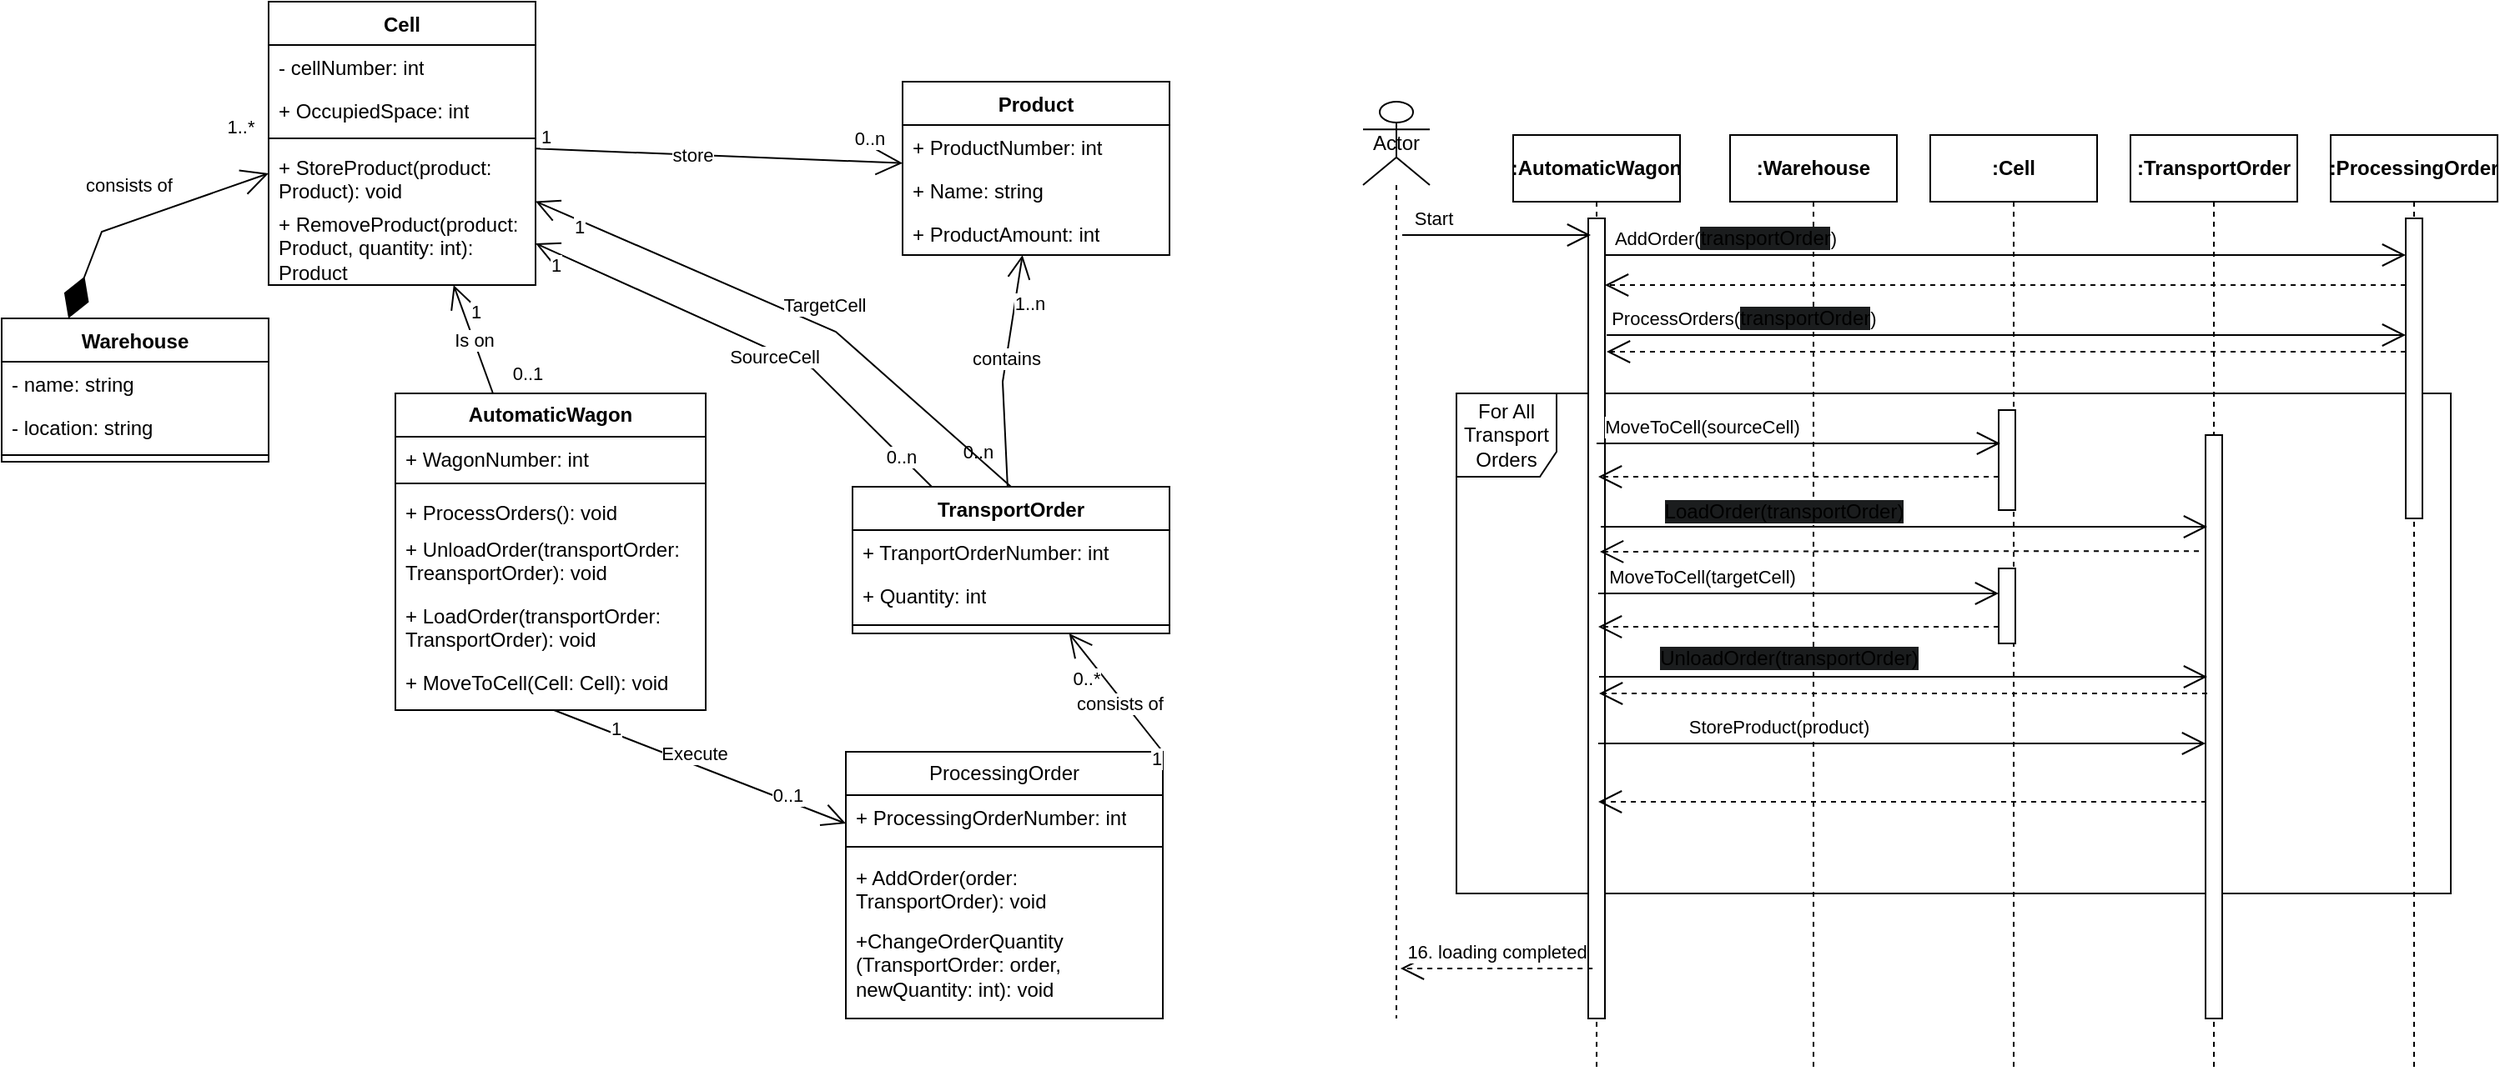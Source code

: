 <mxfile version="24.7.5">
  <diagram id="C5RBs43oDa-KdzZeNtuy" name="Page-1">
    <mxGraphModel dx="1459" dy="1235" grid="1" gridSize="10" guides="1" tooltips="1" connect="1" arrows="1" fold="1" page="1" pageScale="1" pageWidth="827" pageHeight="1169" math="0" shadow="0">
      <root>
        <mxCell id="WIyWlLk6GJQsqaUBKTNV-0" />
        <mxCell id="WIyWlLk6GJQsqaUBKTNV-1" parent="WIyWlLk6GJQsqaUBKTNV-0" />
        <mxCell id="l0bkgJuItSsvN-obVmJq-4" value="Warehouse" style="swimlane;fontStyle=1;align=center;verticalAlign=top;childLayout=stackLayout;horizontal=1;startSize=26;horizontalStack=0;resizeParent=1;resizeParentMax=0;resizeLast=0;collapsible=1;marginBottom=0;whiteSpace=wrap;html=1;" parent="WIyWlLk6GJQsqaUBKTNV-1" vertex="1">
          <mxGeometry x="64" y="230" width="160" height="86" as="geometry" />
        </mxCell>
        <mxCell id="l0bkgJuItSsvN-obVmJq-5" value="- name: string" style="text;strokeColor=none;fillColor=none;align=left;verticalAlign=top;spacingLeft=4;spacingRight=4;overflow=hidden;rotatable=0;points=[[0,0.5],[1,0.5]];portConstraint=eastwest;whiteSpace=wrap;html=1;" parent="l0bkgJuItSsvN-obVmJq-4" vertex="1">
          <mxGeometry y="26" width="160" height="26" as="geometry" />
        </mxCell>
        <mxCell id="l0bkgJuItSsvN-obVmJq-40" value="- location: string" style="text;strokeColor=none;fillColor=none;align=left;verticalAlign=top;spacingLeft=4;spacingRight=4;overflow=hidden;rotatable=0;points=[[0,0.5],[1,0.5]];portConstraint=eastwest;whiteSpace=wrap;html=1;" parent="l0bkgJuItSsvN-obVmJq-4" vertex="1">
          <mxGeometry y="52" width="160" height="26" as="geometry" />
        </mxCell>
        <mxCell id="l0bkgJuItSsvN-obVmJq-6" value="" style="line;strokeWidth=1;fillColor=none;align=left;verticalAlign=middle;spacingTop=-1;spacingLeft=3;spacingRight=3;rotatable=0;labelPosition=right;points=[];portConstraint=eastwest;strokeColor=inherit;" parent="l0bkgJuItSsvN-obVmJq-4" vertex="1">
          <mxGeometry y="78" width="160" height="8" as="geometry" />
        </mxCell>
        <mxCell id="l0bkgJuItSsvN-obVmJq-8" value="Product" style="swimlane;fontStyle=1;align=center;verticalAlign=top;childLayout=stackLayout;horizontal=1;startSize=26;horizontalStack=0;resizeParent=1;resizeParentMax=0;resizeLast=0;collapsible=1;marginBottom=0;whiteSpace=wrap;html=1;" parent="WIyWlLk6GJQsqaUBKTNV-1" vertex="1">
          <mxGeometry x="604" y="88" width="160" height="104" as="geometry" />
        </mxCell>
        <mxCell id="l0bkgJuItSsvN-obVmJq-9" value="+ ProductNumber: int" style="text;strokeColor=none;fillColor=none;align=left;verticalAlign=top;spacingLeft=4;spacingRight=4;overflow=hidden;rotatable=0;points=[[0,0.5],[1,0.5]];portConstraint=eastwest;whiteSpace=wrap;html=1;" parent="l0bkgJuItSsvN-obVmJq-8" vertex="1">
          <mxGeometry y="26" width="160" height="26" as="geometry" />
        </mxCell>
        <mxCell id="l0bkgJuItSsvN-obVmJq-45" value="+ Name: string" style="text;strokeColor=none;fillColor=none;align=left;verticalAlign=top;spacingLeft=4;spacingRight=4;overflow=hidden;rotatable=0;points=[[0,0.5],[1,0.5]];portConstraint=eastwest;whiteSpace=wrap;html=1;" parent="l0bkgJuItSsvN-obVmJq-8" vertex="1">
          <mxGeometry y="52" width="160" height="26" as="geometry" />
        </mxCell>
        <mxCell id="l0bkgJuItSsvN-obVmJq-46" value="+ ProductAmount: int" style="text;strokeColor=none;fillColor=none;align=left;verticalAlign=top;spacingLeft=4;spacingRight=4;overflow=hidden;rotatable=0;points=[[0,0.5],[1,0.5]];portConstraint=eastwest;whiteSpace=wrap;html=1;" parent="l0bkgJuItSsvN-obVmJq-8" vertex="1">
          <mxGeometry y="78" width="160" height="26" as="geometry" />
        </mxCell>
        <mxCell id="l0bkgJuItSsvN-obVmJq-12" value="&lt;b&gt;AutomaticWagon&lt;/b&gt;" style="swimlane;fontStyle=0;childLayout=stackLayout;horizontal=1;startSize=26;fillColor=none;horizontalStack=0;resizeParent=1;resizeParentMax=0;resizeLast=0;collapsible=1;marginBottom=0;whiteSpace=wrap;html=1;" parent="WIyWlLk6GJQsqaUBKTNV-1" vertex="1">
          <mxGeometry x="300" y="275" width="186" height="190" as="geometry" />
        </mxCell>
        <mxCell id="l0bkgJuItSsvN-obVmJq-13" value="+ WagonNumber: int" style="text;strokeColor=none;fillColor=none;align=left;verticalAlign=top;spacingLeft=4;spacingRight=4;overflow=hidden;rotatable=0;points=[[0,0.5],[1,0.5]];portConstraint=eastwest;whiteSpace=wrap;html=1;" parent="l0bkgJuItSsvN-obVmJq-12" vertex="1">
          <mxGeometry y="26" width="186" height="24" as="geometry" />
        </mxCell>
        <mxCell id="l0bkgJuItSsvN-obVmJq-43" value="" style="line;strokeWidth=1;fillColor=none;align=left;verticalAlign=middle;spacingTop=-1;spacingLeft=3;spacingRight=3;rotatable=0;labelPosition=right;points=[];portConstraint=eastwest;strokeColor=inherit;" parent="l0bkgJuItSsvN-obVmJq-12" vertex="1">
          <mxGeometry y="50" width="186" height="8" as="geometry" />
        </mxCell>
        <mxCell id="l0bkgJuItSsvN-obVmJq-44" value="+ ProcessOrders(): void" style="text;strokeColor=none;fillColor=none;align=left;verticalAlign=top;spacingLeft=4;spacingRight=4;overflow=hidden;rotatable=0;points=[[0,0.5],[1,0.5]];portConstraint=eastwest;whiteSpace=wrap;html=1;" parent="l0bkgJuItSsvN-obVmJq-12" vertex="1">
          <mxGeometry y="58" width="186" height="22" as="geometry" />
        </mxCell>
        <mxCell id="G9Mh11JKiJDhLzEOdRdI-10" value="+ UnloadOrder(transportOrder:&amp;nbsp; TreansportOrder): void" style="text;strokeColor=none;fillColor=none;align=left;verticalAlign=top;spacingLeft=4;spacingRight=4;overflow=hidden;rotatable=0;points=[[0,0.5],[1,0.5]];portConstraint=eastwest;whiteSpace=wrap;html=1;" parent="l0bkgJuItSsvN-obVmJq-12" vertex="1">
          <mxGeometry y="80" width="186" height="40" as="geometry" />
        </mxCell>
        <mxCell id="JgdkJnu1-L6zXaN40aUp-0" value="+ LoadOrder(transportOrder: TransportOrder): void" style="text;strokeColor=none;fillColor=none;align=left;verticalAlign=top;spacingLeft=4;spacingRight=4;overflow=hidden;rotatable=0;points=[[0,0.5],[1,0.5]];portConstraint=eastwest;whiteSpace=wrap;html=1;" parent="l0bkgJuItSsvN-obVmJq-12" vertex="1">
          <mxGeometry y="120" width="186" height="40" as="geometry" />
        </mxCell>
        <mxCell id="JqkSWuU3WNlZwDRj2-x3-0" value="+ MoveToCell(Cell: Cell): void" style="text;strokeColor=none;fillColor=none;align=left;verticalAlign=top;spacingLeft=4;spacingRight=4;overflow=hidden;rotatable=0;points=[[0,0.5],[1,0.5]];portConstraint=eastwest;whiteSpace=wrap;html=1;" parent="l0bkgJuItSsvN-obVmJq-12" vertex="1">
          <mxGeometry y="160" width="186" height="30" as="geometry" />
        </mxCell>
        <mxCell id="l0bkgJuItSsvN-obVmJq-17" value="For All Transport Orders" style="shape=umlFrame;whiteSpace=wrap;html=1;pointerEvents=0;width=60;height=50;" parent="WIyWlLk6GJQsqaUBKTNV-1" vertex="1">
          <mxGeometry x="936" y="275" width="596" height="300" as="geometry" />
        </mxCell>
        <mxCell id="l0bkgJuItSsvN-obVmJq-20" value="&lt;span style=&quot;font-weight: 700;&quot;&gt;:TransportOrder&lt;/span&gt;" style="shape=umlLifeline;perimeter=lifelinePerimeter;whiteSpace=wrap;html=1;container=1;dropTarget=0;collapsible=0;recursiveResize=0;outlineConnect=0;portConstraint=eastwest;newEdgeStyle={&quot;curved&quot;:0,&quot;rounded&quot;:0};" parent="WIyWlLk6GJQsqaUBKTNV-1" vertex="1">
          <mxGeometry x="1340" y="120" width="100" height="560" as="geometry" />
        </mxCell>
        <mxCell id="dlioZaG6fR1Z9XJ0UVmh-18" value="" style="html=1;points=[[0,0,0,0,5],[0,1,0,0,-5],[1,0,0,0,5],[1,1,0,0,-5]];perimeter=orthogonalPerimeter;outlineConnect=0;targetShapes=umlLifeline;portConstraint=eastwest;newEdgeStyle={&quot;curved&quot;:0,&quot;rounded&quot;:0};" vertex="1" parent="l0bkgJuItSsvN-obVmJq-20">
          <mxGeometry x="45" y="180" width="10" height="350" as="geometry" />
        </mxCell>
        <mxCell id="l0bkgJuItSsvN-obVmJq-21" value="&lt;b&gt;:AutomaticWagon&lt;/b&gt;" style="shape=umlLifeline;perimeter=lifelinePerimeter;whiteSpace=wrap;html=1;container=1;dropTarget=0;collapsible=0;recursiveResize=0;outlineConnect=0;portConstraint=eastwest;newEdgeStyle={&quot;curved&quot;:0,&quot;rounded&quot;:0};" parent="WIyWlLk6GJQsqaUBKTNV-1" vertex="1">
          <mxGeometry x="970" y="120" width="100" height="560" as="geometry" />
        </mxCell>
        <mxCell id="_eay62i7xfqFpYBntlEC-1" value="" style="html=1;points=[[0,0,0,0,5],[0,1,0,0,-5],[1,0,0,0,5],[1,1,0,0,-5]];perimeter=orthogonalPerimeter;outlineConnect=0;targetShapes=umlLifeline;portConstraint=eastwest;newEdgeStyle={&quot;curved&quot;:0,&quot;rounded&quot;:0};" parent="l0bkgJuItSsvN-obVmJq-21" vertex="1">
          <mxGeometry x="45" y="50" width="10" height="480" as="geometry" />
        </mxCell>
        <mxCell id="l0bkgJuItSsvN-obVmJq-23" value="&lt;b&gt;:Cell&lt;/b&gt;" style="shape=umlLifeline;perimeter=lifelinePerimeter;whiteSpace=wrap;html=1;container=1;dropTarget=0;collapsible=0;recursiveResize=0;outlineConnect=0;portConstraint=eastwest;newEdgeStyle={&quot;curved&quot;:0,&quot;rounded&quot;:0};" parent="WIyWlLk6GJQsqaUBKTNV-1" vertex="1">
          <mxGeometry x="1220" y="120" width="100" height="560" as="geometry" />
        </mxCell>
        <mxCell id="_eay62i7xfqFpYBntlEC-26" value="" style="html=1;points=[[0,0,0,0,5],[0,1,0,0,-5],[1,0,0,0,5],[1,1,0,0,-5]];perimeter=orthogonalPerimeter;outlineConnect=0;targetShapes=umlLifeline;portConstraint=eastwest;newEdgeStyle={&quot;curved&quot;:0,&quot;rounded&quot;:0};" parent="l0bkgJuItSsvN-obVmJq-23" vertex="1">
          <mxGeometry x="41" y="165" width="10" height="60" as="geometry" />
        </mxCell>
        <mxCell id="dlioZaG6fR1Z9XJ0UVmh-19" value="" style="html=1;points=[[0,0,0,0,5],[0,1,0,0,-5],[1,0,0,0,5],[1,1,0,0,-5]];perimeter=orthogonalPerimeter;outlineConnect=0;targetShapes=umlLifeline;portConstraint=eastwest;newEdgeStyle={&quot;curved&quot;:0,&quot;rounded&quot;:0};" vertex="1" parent="l0bkgJuItSsvN-obVmJq-23">
          <mxGeometry x="41" y="260" width="10" height="45" as="geometry" />
        </mxCell>
        <mxCell id="l0bkgJuItSsvN-obVmJq-24" value="TransportOrder" style="swimlane;fontStyle=1;align=center;verticalAlign=top;childLayout=stackLayout;horizontal=1;startSize=26;horizontalStack=0;resizeParent=1;resizeParentMax=0;resizeLast=0;collapsible=1;marginBottom=0;whiteSpace=wrap;html=1;" parent="WIyWlLk6GJQsqaUBKTNV-1" vertex="1">
          <mxGeometry x="574" y="331" width="190" height="88" as="geometry" />
        </mxCell>
        <mxCell id="l0bkgJuItSsvN-obVmJq-25" value="+ TranportOrderNumber: int" style="text;strokeColor=none;fillColor=none;align=left;verticalAlign=top;spacingLeft=4;spacingRight=4;overflow=hidden;rotatable=0;points=[[0,0.5],[1,0.5]];portConstraint=eastwest;whiteSpace=wrap;html=1;" parent="l0bkgJuItSsvN-obVmJq-24" vertex="1">
          <mxGeometry y="26" width="190" height="26" as="geometry" />
        </mxCell>
        <mxCell id="l0bkgJuItSsvN-obVmJq-49" value="+ Quantity: int" style="text;strokeColor=none;fillColor=none;align=left;verticalAlign=top;spacingLeft=4;spacingRight=4;overflow=hidden;rotatable=0;points=[[0,0.5],[1,0.5]];portConstraint=eastwest;whiteSpace=wrap;html=1;" parent="l0bkgJuItSsvN-obVmJq-24" vertex="1">
          <mxGeometry y="52" width="190" height="26" as="geometry" />
        </mxCell>
        <mxCell id="uTPsAD51TObqUirzpCga-0" value="" style="line;strokeWidth=1;fillColor=none;align=left;verticalAlign=middle;spacingTop=-1;spacingLeft=3;spacingRight=3;rotatable=0;labelPosition=right;points=[];portConstraint=eastwest;strokeColor=inherit;" parent="l0bkgJuItSsvN-obVmJq-24" vertex="1">
          <mxGeometry y="78" width="190" height="10" as="geometry" />
        </mxCell>
        <mxCell id="l0bkgJuItSsvN-obVmJq-28" value="Cell" style="swimlane;fontStyle=1;align=center;verticalAlign=top;childLayout=stackLayout;horizontal=1;startSize=26;horizontalStack=0;resizeParent=1;resizeParentMax=0;resizeLast=0;collapsible=1;marginBottom=0;whiteSpace=wrap;html=1;" parent="WIyWlLk6GJQsqaUBKTNV-1" vertex="1">
          <mxGeometry x="224" y="40" width="160" height="170" as="geometry" />
        </mxCell>
        <mxCell id="l0bkgJuItSsvN-obVmJq-29" value="- cellNumber: int" style="text;strokeColor=none;fillColor=none;align=left;verticalAlign=top;spacingLeft=4;spacingRight=4;overflow=hidden;rotatable=0;points=[[0,0.5],[1,0.5]];portConstraint=eastwest;whiteSpace=wrap;html=1;" parent="l0bkgJuItSsvN-obVmJq-28" vertex="1">
          <mxGeometry y="26" width="160" height="26" as="geometry" />
        </mxCell>
        <mxCell id="l0bkgJuItSsvN-obVmJq-53" value="+ OccupiedSpace: int" style="text;strokeColor=none;fillColor=none;align=left;verticalAlign=top;spacingLeft=4;spacingRight=4;overflow=hidden;rotatable=0;points=[[0,0.5],[1,0.5]];portConstraint=eastwest;whiteSpace=wrap;html=1;" parent="l0bkgJuItSsvN-obVmJq-28" vertex="1">
          <mxGeometry y="52" width="160" height="26" as="geometry" />
        </mxCell>
        <mxCell id="l0bkgJuItSsvN-obVmJq-30" value="" style="line;strokeWidth=1;fillColor=none;align=left;verticalAlign=middle;spacingTop=-1;spacingLeft=3;spacingRight=3;rotatable=0;labelPosition=right;points=[];portConstraint=eastwest;strokeColor=inherit;" parent="l0bkgJuItSsvN-obVmJq-28" vertex="1">
          <mxGeometry y="78" width="160" height="8" as="geometry" />
        </mxCell>
        <mxCell id="l0bkgJuItSsvN-obVmJq-41" value="+ StoreProduct(product: Product): void" style="text;strokeColor=none;fillColor=none;align=left;verticalAlign=top;spacingLeft=4;spacingRight=4;overflow=hidden;rotatable=0;points=[[0,0.5],[1,0.5]];portConstraint=eastwest;whiteSpace=wrap;html=1;" parent="l0bkgJuItSsvN-obVmJq-28" vertex="1">
          <mxGeometry y="86" width="160" height="34" as="geometry" />
        </mxCell>
        <mxCell id="PUuQY5kZzYGH_yBlLmXl-20" value="+ RemoveProduct(product: Product, quantity: int): Product" style="text;strokeColor=none;fillColor=none;align=left;verticalAlign=top;spacingLeft=4;spacingRight=4;overflow=hidden;rotatable=0;points=[[0,0.5],[1,0.5]];portConstraint=eastwest;whiteSpace=wrap;html=1;" parent="l0bkgJuItSsvN-obVmJq-28" vertex="1">
          <mxGeometry y="120" width="160" height="50" as="geometry" />
        </mxCell>
        <mxCell id="l0bkgJuItSsvN-obVmJq-32" value="" style="endArrow=diamondThin;endFill=1;endSize=24;html=1;rounded=0;startArrow=open;startFill=0;startSize=14;exitX=0;exitY=0.5;exitDx=0;exitDy=0;entryX=0.25;entryY=0;entryDx=0;entryDy=0;" parent="WIyWlLk6GJQsqaUBKTNV-1" source="l0bkgJuItSsvN-obVmJq-41" target="l0bkgJuItSsvN-obVmJq-4" edge="1">
          <mxGeometry width="160" relative="1" as="geometry">
            <mxPoint x="175.0" y="163.206" as="sourcePoint" />
            <mxPoint x="124" y="338" as="targetPoint" />
            <Array as="points">
              <mxPoint x="124" y="178" />
            </Array>
          </mxGeometry>
        </mxCell>
        <mxCell id="T_0owWQvcmnTcTzwhE1--0" value="1..*" style="edgeLabel;html=1;align=center;verticalAlign=middle;resizable=0;points=[];" parent="l0bkgJuItSsvN-obVmJq-32" vertex="1" connectable="0">
          <mxGeometry x="0.711" y="1" relative="1" as="geometry">
            <mxPoint x="94" y="-94" as="offset" />
          </mxGeometry>
        </mxCell>
        <mxCell id="PUuQY5kZzYGH_yBlLmXl-0" value="consists of" style="edgeLabel;html=1;align=center;verticalAlign=middle;resizable=0;points=[];" parent="l0bkgJuItSsvN-obVmJq-32" vertex="1" connectable="0">
          <mxGeometry x="0.435" y="4" relative="1" as="geometry">
            <mxPoint x="16" y="-39" as="offset" />
          </mxGeometry>
        </mxCell>
        <mxCell id="l0bkgJuItSsvN-obVmJq-35" value="Is on" style="endArrow=open;endSize=12;html=1;rounded=0;" parent="WIyWlLk6GJQsqaUBKTNV-1" source="l0bkgJuItSsvN-obVmJq-12" target="l0bkgJuItSsvN-obVmJq-28" edge="1">
          <mxGeometry width="160" relative="1" as="geometry">
            <mxPoint x="354" y="268" as="sourcePoint" />
            <mxPoint x="514" y="268" as="targetPoint" />
          </mxGeometry>
        </mxCell>
        <mxCell id="PUuQY5kZzYGH_yBlLmXl-8" value="1" style="edgeLabel;html=1;align=center;verticalAlign=middle;resizable=0;points=[];" parent="l0bkgJuItSsvN-obVmJq-35" vertex="1" connectable="0">
          <mxGeometry x="0.491" y="-3" relative="1" as="geometry">
            <mxPoint x="4" as="offset" />
          </mxGeometry>
        </mxCell>
        <mxCell id="PUuQY5kZzYGH_yBlLmXl-9" value="0..1" style="edgeLabel;html=1;align=center;verticalAlign=middle;resizable=0;points=[];" parent="l0bkgJuItSsvN-obVmJq-35" vertex="1" connectable="0">
          <mxGeometry x="-0.662" y="-3" relative="1" as="geometry">
            <mxPoint x="21" as="offset" />
          </mxGeometry>
        </mxCell>
        <mxCell id="l0bkgJuItSsvN-obVmJq-38" value="" style="endArrow=none;endFill=0;endSize=24;html=1;rounded=0;startArrow=open;startFill=0;startSize=14;" parent="WIyWlLk6GJQsqaUBKTNV-1" source="l0bkgJuItSsvN-obVmJq-8" target="l0bkgJuItSsvN-obVmJq-28" edge="1">
          <mxGeometry width="160" relative="1" as="geometry">
            <mxPoint x="404" y="328" as="sourcePoint" />
            <mxPoint x="564" y="328" as="targetPoint" />
          </mxGeometry>
        </mxCell>
        <mxCell id="T_0owWQvcmnTcTzwhE1--1" value="0..n" style="edgeLabel;html=1;align=center;verticalAlign=middle;resizable=0;points=[];" parent="l0bkgJuItSsvN-obVmJq-38" vertex="1" connectable="0">
          <mxGeometry x="-0.202" relative="1" as="geometry">
            <mxPoint x="68" y="-12" as="offset" />
          </mxGeometry>
        </mxCell>
        <mxCell id="PUuQY5kZzYGH_yBlLmXl-1" value="store" style="edgeLabel;html=1;align=center;verticalAlign=middle;resizable=0;points=[];" parent="l0bkgJuItSsvN-obVmJq-38" vertex="1" connectable="0">
          <mxGeometry x="0.146" relative="1" as="geometry">
            <mxPoint as="offset" />
          </mxGeometry>
        </mxCell>
        <mxCell id="PUuQY5kZzYGH_yBlLmXl-7" value="1" style="edgeLabel;html=1;align=center;verticalAlign=middle;resizable=0;points=[];" parent="l0bkgJuItSsvN-obVmJq-38" vertex="1" connectable="0">
          <mxGeometry x="0.698" relative="1" as="geometry">
            <mxPoint x="-27" y="-9" as="offset" />
          </mxGeometry>
        </mxCell>
        <mxCell id="l0bkgJuItSsvN-obVmJq-60" value="" style="endArrow=open;endFill=1;endSize=12;html=1;rounded=0;" parent="WIyWlLk6GJQsqaUBKTNV-1" source="l0bkgJuItSsvN-obVmJq-24" target="l0bkgJuItSsvN-obVmJq-8" edge="1">
          <mxGeometry width="160" relative="1" as="geometry">
            <mxPoint x="484" y="638" as="sourcePoint" />
            <mxPoint x="644" y="638" as="targetPoint" />
            <Array as="points">
              <mxPoint x="664" y="268" />
            </Array>
          </mxGeometry>
        </mxCell>
        <mxCell id="uTPsAD51TObqUirzpCga-5" value="1..n" style="edgeLabel;html=1;align=center;verticalAlign=middle;resizable=0;points=[];" parent="l0bkgJuItSsvN-obVmJq-60" vertex="1" connectable="0">
          <mxGeometry x="0.227" y="-1" relative="1" as="geometry">
            <mxPoint x="11" y="-25" as="offset" />
          </mxGeometry>
        </mxCell>
        <mxCell id="PUuQY5kZzYGH_yBlLmXl-2" value="0..n" style="edgeLabel;html=1;align=center;verticalAlign=middle;resizable=0;points=[];" parent="l0bkgJuItSsvN-obVmJq-60" vertex="1" connectable="0">
          <mxGeometry x="-0.657" y="-1" relative="1" as="geometry">
            <mxPoint x="-18" y="3" as="offset" />
          </mxGeometry>
        </mxCell>
        <mxCell id="PUuQY5kZzYGH_yBlLmXl-3" value="contains" style="edgeLabel;html=1;align=center;verticalAlign=middle;resizable=0;points=[];" parent="l0bkgJuItSsvN-obVmJq-60" vertex="1" connectable="0">
          <mxGeometry x="0.11" relative="1" as="geometry">
            <mxPoint as="offset" />
          </mxGeometry>
        </mxCell>
        <mxCell id="l0bkgJuItSsvN-obVmJq-61" value="&lt;span style=&quot;font-weight: 700;&quot;&gt;:Warehouse&lt;/span&gt;" style="shape=umlLifeline;perimeter=lifelinePerimeter;whiteSpace=wrap;html=1;container=1;dropTarget=0;collapsible=0;recursiveResize=0;outlineConnect=0;portConstraint=eastwest;newEdgeStyle={&quot;curved&quot;:0,&quot;rounded&quot;:0};" parent="WIyWlLk6GJQsqaUBKTNV-1" vertex="1">
          <mxGeometry x="1100" y="120" width="100" height="560" as="geometry" />
        </mxCell>
        <mxCell id="_eay62i7xfqFpYBntlEC-4" value="Actor" style="shape=umlLifeline;perimeter=lifelinePerimeter;whiteSpace=wrap;html=1;container=1;dropTarget=0;collapsible=0;recursiveResize=0;outlineConnect=0;portConstraint=eastwest;newEdgeStyle={&quot;curved&quot;:0,&quot;rounded&quot;:0};participant=umlActor;size=50;" parent="WIyWlLk6GJQsqaUBKTNV-1" vertex="1">
          <mxGeometry x="880" y="100" width="40" height="550" as="geometry" />
        </mxCell>
        <mxCell id="_eay62i7xfqFpYBntlEC-7" value="" style="endArrow=open;endFill=1;endSize=12;html=1;rounded=0;" parent="WIyWlLk6GJQsqaUBKTNV-1" edge="1">
          <mxGeometry width="160" relative="1" as="geometry">
            <mxPoint x="903.497" y="180.0" as="sourcePoint" />
            <mxPoint x="1016.5" y="180.0" as="targetPoint" />
          </mxGeometry>
        </mxCell>
        <mxCell id="_eay62i7xfqFpYBntlEC-43" value="&lt;div style=&quot;text-align: left;&quot;&gt;Start&lt;/div&gt;" style="edgeLabel;html=1;align=center;verticalAlign=middle;resizable=0;points=[];" parent="_eay62i7xfqFpYBntlEC-7" vertex="1" connectable="0">
          <mxGeometry x="-0.14" y="1" relative="1" as="geometry">
            <mxPoint x="-30" y="-9" as="offset" />
          </mxGeometry>
        </mxCell>
        <mxCell id="_eay62i7xfqFpYBntlEC-8" value="" style="endArrow=open;endFill=1;endSize=12;html=1;rounded=0;" parent="WIyWlLk6GJQsqaUBKTNV-1" edge="1">
          <mxGeometry width="160" relative="1" as="geometry">
            <mxPoint x="1025" y="192.0" as="sourcePoint" />
            <mxPoint x="1505" y="192.0" as="targetPoint" />
          </mxGeometry>
        </mxCell>
        <mxCell id="_eay62i7xfqFpYBntlEC-17" value="&lt;font style=&quot;font-size: 11px;&quot;&gt;AddOrder(&lt;span style=&quot;font-size: 12px; text-align: left; text-wrap: wrap; background-color: rgb(27, 29, 30);&quot;&gt;transportOrder&lt;/span&gt;)&lt;/font&gt;" style="edgeLabel;html=1;align=center;verticalAlign=middle;resizable=0;points=[];" parent="_eay62i7xfqFpYBntlEC-8" vertex="1" connectable="0">
          <mxGeometry x="0.027" y="3" relative="1" as="geometry">
            <mxPoint x="-175" y="-7" as="offset" />
          </mxGeometry>
        </mxCell>
        <mxCell id="_eay62i7xfqFpYBntlEC-11" value="" style="endArrow=open;endFill=1;endSize=12;html=1;rounded=0;" parent="WIyWlLk6GJQsqaUBKTNV-1" edge="1">
          <mxGeometry width="160" relative="1" as="geometry">
            <mxPoint x="1021" y="485" as="sourcePoint" />
            <mxPoint x="1385" y="485.0" as="targetPoint" />
            <Array as="points">
              <mxPoint x="1121.75" y="485" />
            </Array>
          </mxGeometry>
        </mxCell>
        <mxCell id="_eay62i7xfqFpYBntlEC-27" value="StoreProduct(product)" style="edgeLabel;html=1;align=center;verticalAlign=middle;resizable=0;points=[];" parent="_eay62i7xfqFpYBntlEC-11" vertex="1" connectable="0">
          <mxGeometry x="-0.131" y="1" relative="1" as="geometry">
            <mxPoint x="-50" y="-9" as="offset" />
          </mxGeometry>
        </mxCell>
        <mxCell id="_eay62i7xfqFpYBntlEC-36" value="" style="endArrow=open;endSize=12;dashed=1;html=1;rounded=0;" parent="WIyWlLk6GJQsqaUBKTNV-1" edge="1">
          <mxGeometry width="160" relative="1" as="geometry">
            <mxPoint x="1385.5" y="520" as="sourcePoint" />
            <mxPoint x="1021" y="520" as="targetPoint" />
            <Array as="points">
              <mxPoint x="1187" y="520" />
            </Array>
          </mxGeometry>
        </mxCell>
        <mxCell id="uTPsAD51TObqUirzpCga-6" value="" style="endArrow=open;endFill=1;endSize=12;html=1;rounded=0;exitX=0.5;exitY=0;exitDx=0;exitDy=0;" parent="WIyWlLk6GJQsqaUBKTNV-1" source="l0bkgJuItSsvN-obVmJq-24" target="l0bkgJuItSsvN-obVmJq-28" edge="1">
          <mxGeometry width="160" relative="1" as="geometry">
            <mxPoint x="554" y="348" as="sourcePoint" />
            <mxPoint x="714" y="210" as="targetPoint" />
            <Array as="points">
              <mxPoint x="564" y="238" />
            </Array>
          </mxGeometry>
        </mxCell>
        <mxCell id="uTPsAD51TObqUirzpCga-7" value="1" style="edgeLabel;html=1;align=center;verticalAlign=middle;resizable=0;points=[];" parent="uTPsAD51TObqUirzpCga-6" vertex="1" connectable="0">
          <mxGeometry x="0.227" y="-1" relative="1" as="geometry">
            <mxPoint x="-94" y="-36" as="offset" />
          </mxGeometry>
        </mxCell>
        <mxCell id="PUuQY5kZzYGH_yBlLmXl-4" value="TargetCell" style="edgeLabel;html=1;align=center;verticalAlign=middle;resizable=0;points=[];" parent="uTPsAD51TObqUirzpCga-6" vertex="1" connectable="0">
          <mxGeometry x="-0.439" y="-2" relative="1" as="geometry">
            <mxPoint x="-43" y="-45" as="offset" />
          </mxGeometry>
        </mxCell>
        <mxCell id="PUuQY5kZzYGH_yBlLmXl-21" value="ProcessingOrder" style="swimlane;fontStyle=0;childLayout=stackLayout;horizontal=1;startSize=26;fillColor=none;horizontalStack=0;resizeParent=1;resizeParentMax=0;resizeLast=0;collapsible=1;marginBottom=0;whiteSpace=wrap;html=1;" parent="WIyWlLk6GJQsqaUBKTNV-1" vertex="1">
          <mxGeometry x="570" y="490" width="190" height="160" as="geometry" />
        </mxCell>
        <mxCell id="PUuQY5kZzYGH_yBlLmXl-22" value="+&amp;nbsp;&lt;span style=&quot;text-align: center;&quot;&gt;ProcessingOrderNumber&lt;/span&gt;: int" style="text;strokeColor=none;fillColor=none;align=left;verticalAlign=top;spacingLeft=4;spacingRight=4;overflow=hidden;rotatable=0;points=[[0,0.5],[1,0.5]];portConstraint=eastwest;whiteSpace=wrap;html=1;" parent="PUuQY5kZzYGH_yBlLmXl-21" vertex="1">
          <mxGeometry y="26" width="190" height="26" as="geometry" />
        </mxCell>
        <mxCell id="PUuQY5kZzYGH_yBlLmXl-26" value="" style="line;strokeWidth=1;fillColor=none;align=left;verticalAlign=middle;spacingTop=-1;spacingLeft=3;spacingRight=3;rotatable=0;labelPosition=right;points=[];portConstraint=eastwest;strokeColor=inherit;" parent="PUuQY5kZzYGH_yBlLmXl-21" vertex="1">
          <mxGeometry y="52" width="190" height="10" as="geometry" />
        </mxCell>
        <mxCell id="yoqyse9WjdH-OK3mJFdb-4" value="+ AddOrder(order: TransportOrder): void" style="text;strokeColor=none;fillColor=none;align=left;verticalAlign=top;spacingLeft=4;spacingRight=4;overflow=hidden;rotatable=0;points=[[0,0.5],[1,0.5]];portConstraint=eastwest;whiteSpace=wrap;html=1;" parent="PUuQY5kZzYGH_yBlLmXl-21" vertex="1">
          <mxGeometry y="62" width="190" height="38" as="geometry" />
        </mxCell>
        <mxCell id="PUuQY5kZzYGH_yBlLmXl-28" value="+ChangeOrderQuantity&lt;div&gt;(TransportOrder: order, newQuantity: int): void&lt;/div&gt;" style="text;strokeColor=none;fillColor=none;align=left;verticalAlign=top;spacingLeft=4;spacingRight=4;overflow=hidden;rotatable=0;points=[[0,0.5],[1,0.5]];portConstraint=eastwest;whiteSpace=wrap;html=1;" parent="PUuQY5kZzYGH_yBlLmXl-21" vertex="1">
          <mxGeometry y="100" width="190" height="60" as="geometry" />
        </mxCell>
        <mxCell id="PUuQY5kZzYGH_yBlLmXl-30" value="&lt;b&gt;:ProcessingOrder&lt;/b&gt;" style="shape=umlLifeline;perimeter=lifelinePerimeter;whiteSpace=wrap;html=1;container=1;dropTarget=0;collapsible=0;recursiveResize=0;outlineConnect=0;portConstraint=eastwest;newEdgeStyle={&quot;curved&quot;:0,&quot;rounded&quot;:0};" parent="WIyWlLk6GJQsqaUBKTNV-1" vertex="1">
          <mxGeometry x="1460" y="120" width="100" height="560" as="geometry" />
        </mxCell>
        <mxCell id="PUuQY5kZzYGH_yBlLmXl-31" value="" style="html=1;points=[[0,0,0,0,5],[0,1,0,0,-5],[1,0,0,0,5],[1,1,0,0,-5]];perimeter=orthogonalPerimeter;outlineConnect=0;targetShapes=umlLifeline;portConstraint=eastwest;newEdgeStyle={&quot;curved&quot;:0,&quot;rounded&quot;:0};" parent="PUuQY5kZzYGH_yBlLmXl-30" vertex="1">
          <mxGeometry x="45" y="50" width="10" height="180" as="geometry" />
        </mxCell>
        <mxCell id="G9Mh11JKiJDhLzEOdRdI-1" value="" style="endArrow=open;endFill=1;endSize=12;html=1;rounded=0;exitX=0.511;exitY=1;exitDx=0;exitDy=0;exitPerimeter=0;" parent="WIyWlLk6GJQsqaUBKTNV-1" source="JqkSWuU3WNlZwDRj2-x3-0" target="PUuQY5kZzYGH_yBlLmXl-21" edge="1">
          <mxGeometry width="160" relative="1" as="geometry">
            <mxPoint x="393.51" y="508" as="sourcePoint" />
            <mxPoint x="604" y="288" as="targetPoint" />
          </mxGeometry>
        </mxCell>
        <mxCell id="G9Mh11JKiJDhLzEOdRdI-2" value="1" style="edgeLabel;html=1;align=center;verticalAlign=middle;resizable=0;points=[];" parent="G9Mh11JKiJDhLzEOdRdI-1" vertex="1" connectable="0">
          <mxGeometry x="-0.69" relative="1" as="geometry">
            <mxPoint x="10" as="offset" />
          </mxGeometry>
        </mxCell>
        <mxCell id="G9Mh11JKiJDhLzEOdRdI-3" value="0..1" style="edgeLabel;html=1;align=center;verticalAlign=middle;resizable=0;points=[];" parent="G9Mh11JKiJDhLzEOdRdI-1" vertex="1" connectable="0">
          <mxGeometry x="0.481" relative="1" as="geometry">
            <mxPoint x="10" as="offset" />
          </mxGeometry>
        </mxCell>
        <mxCell id="G9Mh11JKiJDhLzEOdRdI-13" value="Execute" style="edgeLabel;html=1;align=center;verticalAlign=middle;resizable=0;points=[];" parent="G9Mh11JKiJDhLzEOdRdI-1" vertex="1" connectable="0">
          <mxGeometry x="-0.068" y="6" relative="1" as="geometry">
            <mxPoint as="offset" />
          </mxGeometry>
        </mxCell>
        <mxCell id="G9Mh11JKiJDhLzEOdRdI-7" value="" style="endArrow=open;endFill=1;endSize=12;html=1;rounded=0;exitX=1;exitY=0;exitDx=0;exitDy=0;" parent="WIyWlLk6GJQsqaUBKTNV-1" source="PUuQY5kZzYGH_yBlLmXl-21" target="l0bkgJuItSsvN-obVmJq-24" edge="1">
          <mxGeometry width="160" relative="1" as="geometry">
            <mxPoint x="464" y="588" as="sourcePoint" />
            <mxPoint x="624" y="588" as="targetPoint" />
          </mxGeometry>
        </mxCell>
        <mxCell id="G9Mh11JKiJDhLzEOdRdI-8" value="1" style="edgeLabel;html=1;align=center;verticalAlign=middle;resizable=0;points=[];" parent="G9Mh11JKiJDhLzEOdRdI-7" vertex="1" connectable="0">
          <mxGeometry x="-0.846" relative="1" as="geometry">
            <mxPoint y="9" as="offset" />
          </mxGeometry>
        </mxCell>
        <mxCell id="G9Mh11JKiJDhLzEOdRdI-9" value="0..*" style="edgeLabel;html=1;align=center;verticalAlign=middle;resizable=0;points=[];" parent="G9Mh11JKiJDhLzEOdRdI-7" vertex="1" connectable="0">
          <mxGeometry x="0.692" y="2" relative="1" as="geometry">
            <mxPoint x="3" y="14" as="offset" />
          </mxGeometry>
        </mxCell>
        <mxCell id="G9Mh11JKiJDhLzEOdRdI-12" value="consists of" style="edgeLabel;html=1;align=center;verticalAlign=middle;resizable=0;points=[];" parent="G9Mh11JKiJDhLzEOdRdI-7" vertex="1" connectable="0">
          <mxGeometry x="-0.13" y="2" relative="1" as="geometry">
            <mxPoint as="offset" />
          </mxGeometry>
        </mxCell>
        <mxCell id="yoqyse9WjdH-OK3mJFdb-28" value="" style="endArrow=open;endSize=12;dashed=1;html=1;rounded=0;" parent="WIyWlLk6GJQsqaUBKTNV-1" edge="1">
          <mxGeometry width="160" relative="1" as="geometry">
            <mxPoint x="1017.54" y="620" as="sourcePoint" />
            <mxPoint x="902.469" y="620" as="targetPoint" />
            <Array as="points">
              <mxPoint x="952.54" y="620" />
            </Array>
          </mxGeometry>
        </mxCell>
        <mxCell id="yoqyse9WjdH-OK3mJFdb-29" value="16. loading completed" style="edgeLabel;html=1;align=center;verticalAlign=middle;resizable=0;points=[];" parent="yoqyse9WjdH-OK3mJFdb-28" vertex="1" connectable="0">
          <mxGeometry x="0.78" relative="1" as="geometry">
            <mxPoint x="45" y="-10" as="offset" />
          </mxGeometry>
        </mxCell>
        <mxCell id="2xw8E0_LIXd4TehW0N6p-0" value="" style="endArrow=open;endFill=1;endSize=12;html=1;rounded=0;exitX=0.25;exitY=0;exitDx=0;exitDy=0;entryX=1;entryY=0.5;entryDx=0;entryDy=0;" parent="WIyWlLk6GJQsqaUBKTNV-1" source="l0bkgJuItSsvN-obVmJq-24" target="PUuQY5kZzYGH_yBlLmXl-20" edge="1">
          <mxGeometry width="160" relative="1" as="geometry">
            <mxPoint x="649" y="356" as="sourcePoint" />
            <mxPoint x="394" y="170" as="targetPoint" />
            <Array as="points">
              <mxPoint x="550" y="260" />
            </Array>
          </mxGeometry>
        </mxCell>
        <mxCell id="2xw8E0_LIXd4TehW0N6p-1" value="1" style="edgeLabel;html=1;align=center;verticalAlign=middle;resizable=0;points=[];" parent="2xw8E0_LIXd4TehW0N6p-0" vertex="1" connectable="0">
          <mxGeometry x="0.227" y="-1" relative="1" as="geometry">
            <mxPoint x="-88" y="-31" as="offset" />
          </mxGeometry>
        </mxCell>
        <mxCell id="2xw8E0_LIXd4TehW0N6p-2" value="SourceCell" style="edgeLabel;html=1;align=center;verticalAlign=middle;resizable=0;points=[];" parent="2xw8E0_LIXd4TehW0N6p-0" vertex="1" connectable="0">
          <mxGeometry x="-0.439" y="-2" relative="1" as="geometry">
            <mxPoint x="-40" y="-21" as="offset" />
          </mxGeometry>
        </mxCell>
        <mxCell id="2xw8E0_LIXd4TehW0N6p-3" value="0..n" style="edgeLabel;html=1;align=center;verticalAlign=middle;resizable=0;points=[];" parent="2xw8E0_LIXd4TehW0N6p-0" vertex="1" connectable="0">
          <mxGeometry x="-0.824" y="1" relative="1" as="geometry">
            <mxPoint y="-1" as="offset" />
          </mxGeometry>
        </mxCell>
        <mxCell id="2xw8E0_LIXd4TehW0N6p-10" value="" style="endArrow=open;endFill=1;endSize=12;html=1;rounded=0;" parent="WIyWlLk6GJQsqaUBKTNV-1" edge="1">
          <mxGeometry width="160" relative="1" as="geometry">
            <mxPoint x="1020" y="305" as="sourcePoint" />
            <mxPoint x="1262" y="305" as="targetPoint" />
          </mxGeometry>
        </mxCell>
        <mxCell id="2xw8E0_LIXd4TehW0N6p-11" value="MoveToCell(sourceCell)" style="edgeLabel;html=1;align=center;verticalAlign=middle;resizable=0;points=[];" parent="2xw8E0_LIXd4TehW0N6p-10" vertex="1" connectable="0">
          <mxGeometry x="-0.333" y="1" relative="1" as="geometry">
            <mxPoint x="-18" y="-9" as="offset" />
          </mxGeometry>
        </mxCell>
        <mxCell id="2xw8E0_LIXd4TehW0N6p-12" value="" style="endArrow=open;endSize=12;dashed=1;html=1;rounded=0;" parent="WIyWlLk6GJQsqaUBKTNV-1" edge="1" source="PUuQY5kZzYGH_yBlLmXl-31">
          <mxGeometry width="160" relative="1" as="geometry">
            <mxPoint x="1500" y="210" as="sourcePoint" />
            <mxPoint x="1025" y="210.0" as="targetPoint" />
            <Array as="points">
              <mxPoint x="1195.94" y="210" />
            </Array>
          </mxGeometry>
        </mxCell>
        <mxCell id="6RR9bcma4TfbBJZwcNFz-1" value="" style="endArrow=open;endFill=1;endSize=12;html=1;rounded=0;" parent="WIyWlLk6GJQsqaUBKTNV-1" edge="1" target="PUuQY5kZzYGH_yBlLmXl-31">
          <mxGeometry width="160" relative="1" as="geometry">
            <mxPoint x="1026" y="240" as="sourcePoint" />
            <mxPoint x="1501" y="240" as="targetPoint" />
            <Array as="points" />
          </mxGeometry>
        </mxCell>
        <mxCell id="6RR9bcma4TfbBJZwcNFz-2" value="ProcessOrders(&lt;span style=&quot;font-size: 12px; text-align: left; text-wrap: wrap; background-color: rgb(27, 29, 30);&quot;&gt;transportOrder&lt;/span&gt;)&amp;nbsp;&amp;nbsp;" style="edgeLabel;html=1;align=center;verticalAlign=middle;resizable=0;points=[];" parent="6RR9bcma4TfbBJZwcNFz-1" vertex="1" connectable="0">
          <mxGeometry x="-0.131" y="1" relative="1" as="geometry">
            <mxPoint x="-123" y="-9" as="offset" />
          </mxGeometry>
        </mxCell>
        <mxCell id="6RR9bcma4TfbBJZwcNFz-4" value="" style="endArrow=open;endSize=12;dashed=1;html=1;rounded=0;" parent="WIyWlLk6GJQsqaUBKTNV-1" edge="1">
          <mxGeometry x="0.029" y="50" width="160" relative="1" as="geometry">
            <mxPoint x="1261.0" y="325" as="sourcePoint" />
            <mxPoint x="1021" y="325" as="targetPoint" />
            <mxPoint as="offset" />
          </mxGeometry>
        </mxCell>
        <mxCell id="dlioZaG6fR1Z9XJ0UVmh-2" value="" style="endArrow=open;endSize=12;dashed=1;html=1;rounded=0;" edge="1" parent="WIyWlLk6GJQsqaUBKTNV-1">
          <mxGeometry x="0.001" width="160" relative="1" as="geometry">
            <mxPoint x="1505" y="250.0" as="sourcePoint" />
            <mxPoint x="1026" y="250" as="targetPoint" />
            <mxPoint as="offset" />
          </mxGeometry>
        </mxCell>
        <mxCell id="dlioZaG6fR1Z9XJ0UVmh-4" value="" style="endArrow=open;endFill=1;endSize=12;html=1;rounded=0;" edge="1" parent="WIyWlLk6GJQsqaUBKTNV-1">
          <mxGeometry width="160" relative="1" as="geometry">
            <mxPoint x="1022.5" y="355" as="sourcePoint" />
            <mxPoint x="1386" y="355.0" as="targetPoint" />
          </mxGeometry>
        </mxCell>
        <mxCell id="dlioZaG6fR1Z9XJ0UVmh-6" value="&lt;span style=&quot;font-size: 12px; text-align: left; text-wrap: wrap; background-color: rgb(27, 29, 30);&quot;&gt;LoadOrder(&lt;/span&gt;&lt;span style=&quot;font-size: 12px; text-align: left; text-wrap: wrap; background-color: rgb(27, 29, 30);&quot;&gt;transportOrder&lt;/span&gt;&lt;span style=&quot;font-size: 12px; text-align: left; text-wrap: wrap; background-color: rgb(27, 29, 30);&quot;&gt;)&lt;/span&gt;" style="edgeLabel;html=1;align=center;verticalAlign=middle;resizable=0;points=[];" vertex="1" connectable="0" parent="dlioZaG6fR1Z9XJ0UVmh-4">
          <mxGeometry x="-0.439" relative="1" as="geometry">
            <mxPoint x="7" y="-9" as="offset" />
          </mxGeometry>
        </mxCell>
        <mxCell id="dlioZaG6fR1Z9XJ0UVmh-11" value="" style="endArrow=open;endFill=1;endSize=12;html=1;rounded=0;" edge="1" parent="WIyWlLk6GJQsqaUBKTNV-1">
          <mxGeometry width="160" relative="1" as="geometry">
            <mxPoint x="1021.5" y="445" as="sourcePoint" />
            <mxPoint x="1386" y="445" as="targetPoint" />
            <Array as="points">
              <mxPoint x="1166.74" y="445" />
            </Array>
          </mxGeometry>
        </mxCell>
        <mxCell id="dlioZaG6fR1Z9XJ0UVmh-12" value="&lt;span style=&quot;font-size: 12px; text-align: left; text-wrap: wrap; background-color: rgb(27, 29, 30);&quot;&gt;UnloadOrder(&lt;/span&gt;&lt;span style=&quot;font-size: 12px; text-align: left; text-wrap: wrap; background-color: rgb(27, 29, 30);&quot;&gt;transportOrder&lt;/span&gt;&lt;span style=&quot;font-size: 12px; text-align: left; text-wrap: wrap; background-color: rgb(27, 29, 30);&quot;&gt;)&lt;/span&gt;" style="edgeLabel;html=1;align=center;verticalAlign=middle;resizable=0;points=[];" vertex="1" connectable="0" parent="dlioZaG6fR1Z9XJ0UVmh-11">
          <mxGeometry x="-0.439" relative="1" as="geometry">
            <mxPoint x="11" y="-11" as="offset" />
          </mxGeometry>
        </mxCell>
        <mxCell id="dlioZaG6fR1Z9XJ0UVmh-13" value="" style="endArrow=open;endSize=12;dashed=1;html=1;rounded=0;" edge="1" parent="WIyWlLk6GJQsqaUBKTNV-1">
          <mxGeometry width="160" relative="1" as="geometry">
            <mxPoint x="1386" y="455" as="sourcePoint" />
            <mxPoint x="1021.5" y="455" as="targetPoint" />
            <Array as="points">
              <mxPoint x="1172.57" y="455" />
              <mxPoint x="1156.5" y="455" />
              <mxPoint x="1142.57" y="455" />
            </Array>
          </mxGeometry>
        </mxCell>
        <mxCell id="dlioZaG6fR1Z9XJ0UVmh-14" value="" style="endArrow=open;endFill=1;endSize=12;html=1;rounded=0;" edge="1" parent="WIyWlLk6GJQsqaUBKTNV-1" target="dlioZaG6fR1Z9XJ0UVmh-19">
          <mxGeometry width="160" relative="1" as="geometry">
            <mxPoint x="1021" y="395.0" as="sourcePoint" />
            <mxPoint x="1265.75" y="399.66" as="targetPoint" />
            <Array as="points">
              <mxPoint x="1042" y="395" />
            </Array>
          </mxGeometry>
        </mxCell>
        <mxCell id="dlioZaG6fR1Z9XJ0UVmh-15" value="MoveToCell(targetCell)" style="edgeLabel;html=1;align=center;verticalAlign=middle;resizable=0;points=[];" vertex="1" connectable="0" parent="dlioZaG6fR1Z9XJ0UVmh-14">
          <mxGeometry x="-0.333" y="1" relative="1" as="geometry">
            <mxPoint x="-18" y="-9" as="offset" />
          </mxGeometry>
        </mxCell>
        <mxCell id="dlioZaG6fR1Z9XJ0UVmh-16" value="" style="endArrow=open;endSize=12;dashed=1;html=1;rounded=0;" edge="1" parent="WIyWlLk6GJQsqaUBKTNV-1">
          <mxGeometry x="0.029" y="50" width="160" relative="1" as="geometry">
            <mxPoint x="1261" y="415" as="sourcePoint" />
            <mxPoint x="1021" y="415" as="targetPoint" />
            <mxPoint as="offset" />
          </mxGeometry>
        </mxCell>
        <mxCell id="dlioZaG6fR1Z9XJ0UVmh-22" value="" style="endArrow=open;endSize=12;dashed=1;html=1;rounded=0;" edge="1" parent="WIyWlLk6GJQsqaUBKTNV-1">
          <mxGeometry width="160" relative="1" as="geometry">
            <mxPoint x="1381" y="369.66" as="sourcePoint" />
            <mxPoint x="1022" y="370" as="targetPoint" />
            <Array as="points">
              <mxPoint x="1178" y="369.66" />
            </Array>
          </mxGeometry>
        </mxCell>
      </root>
    </mxGraphModel>
  </diagram>
</mxfile>
